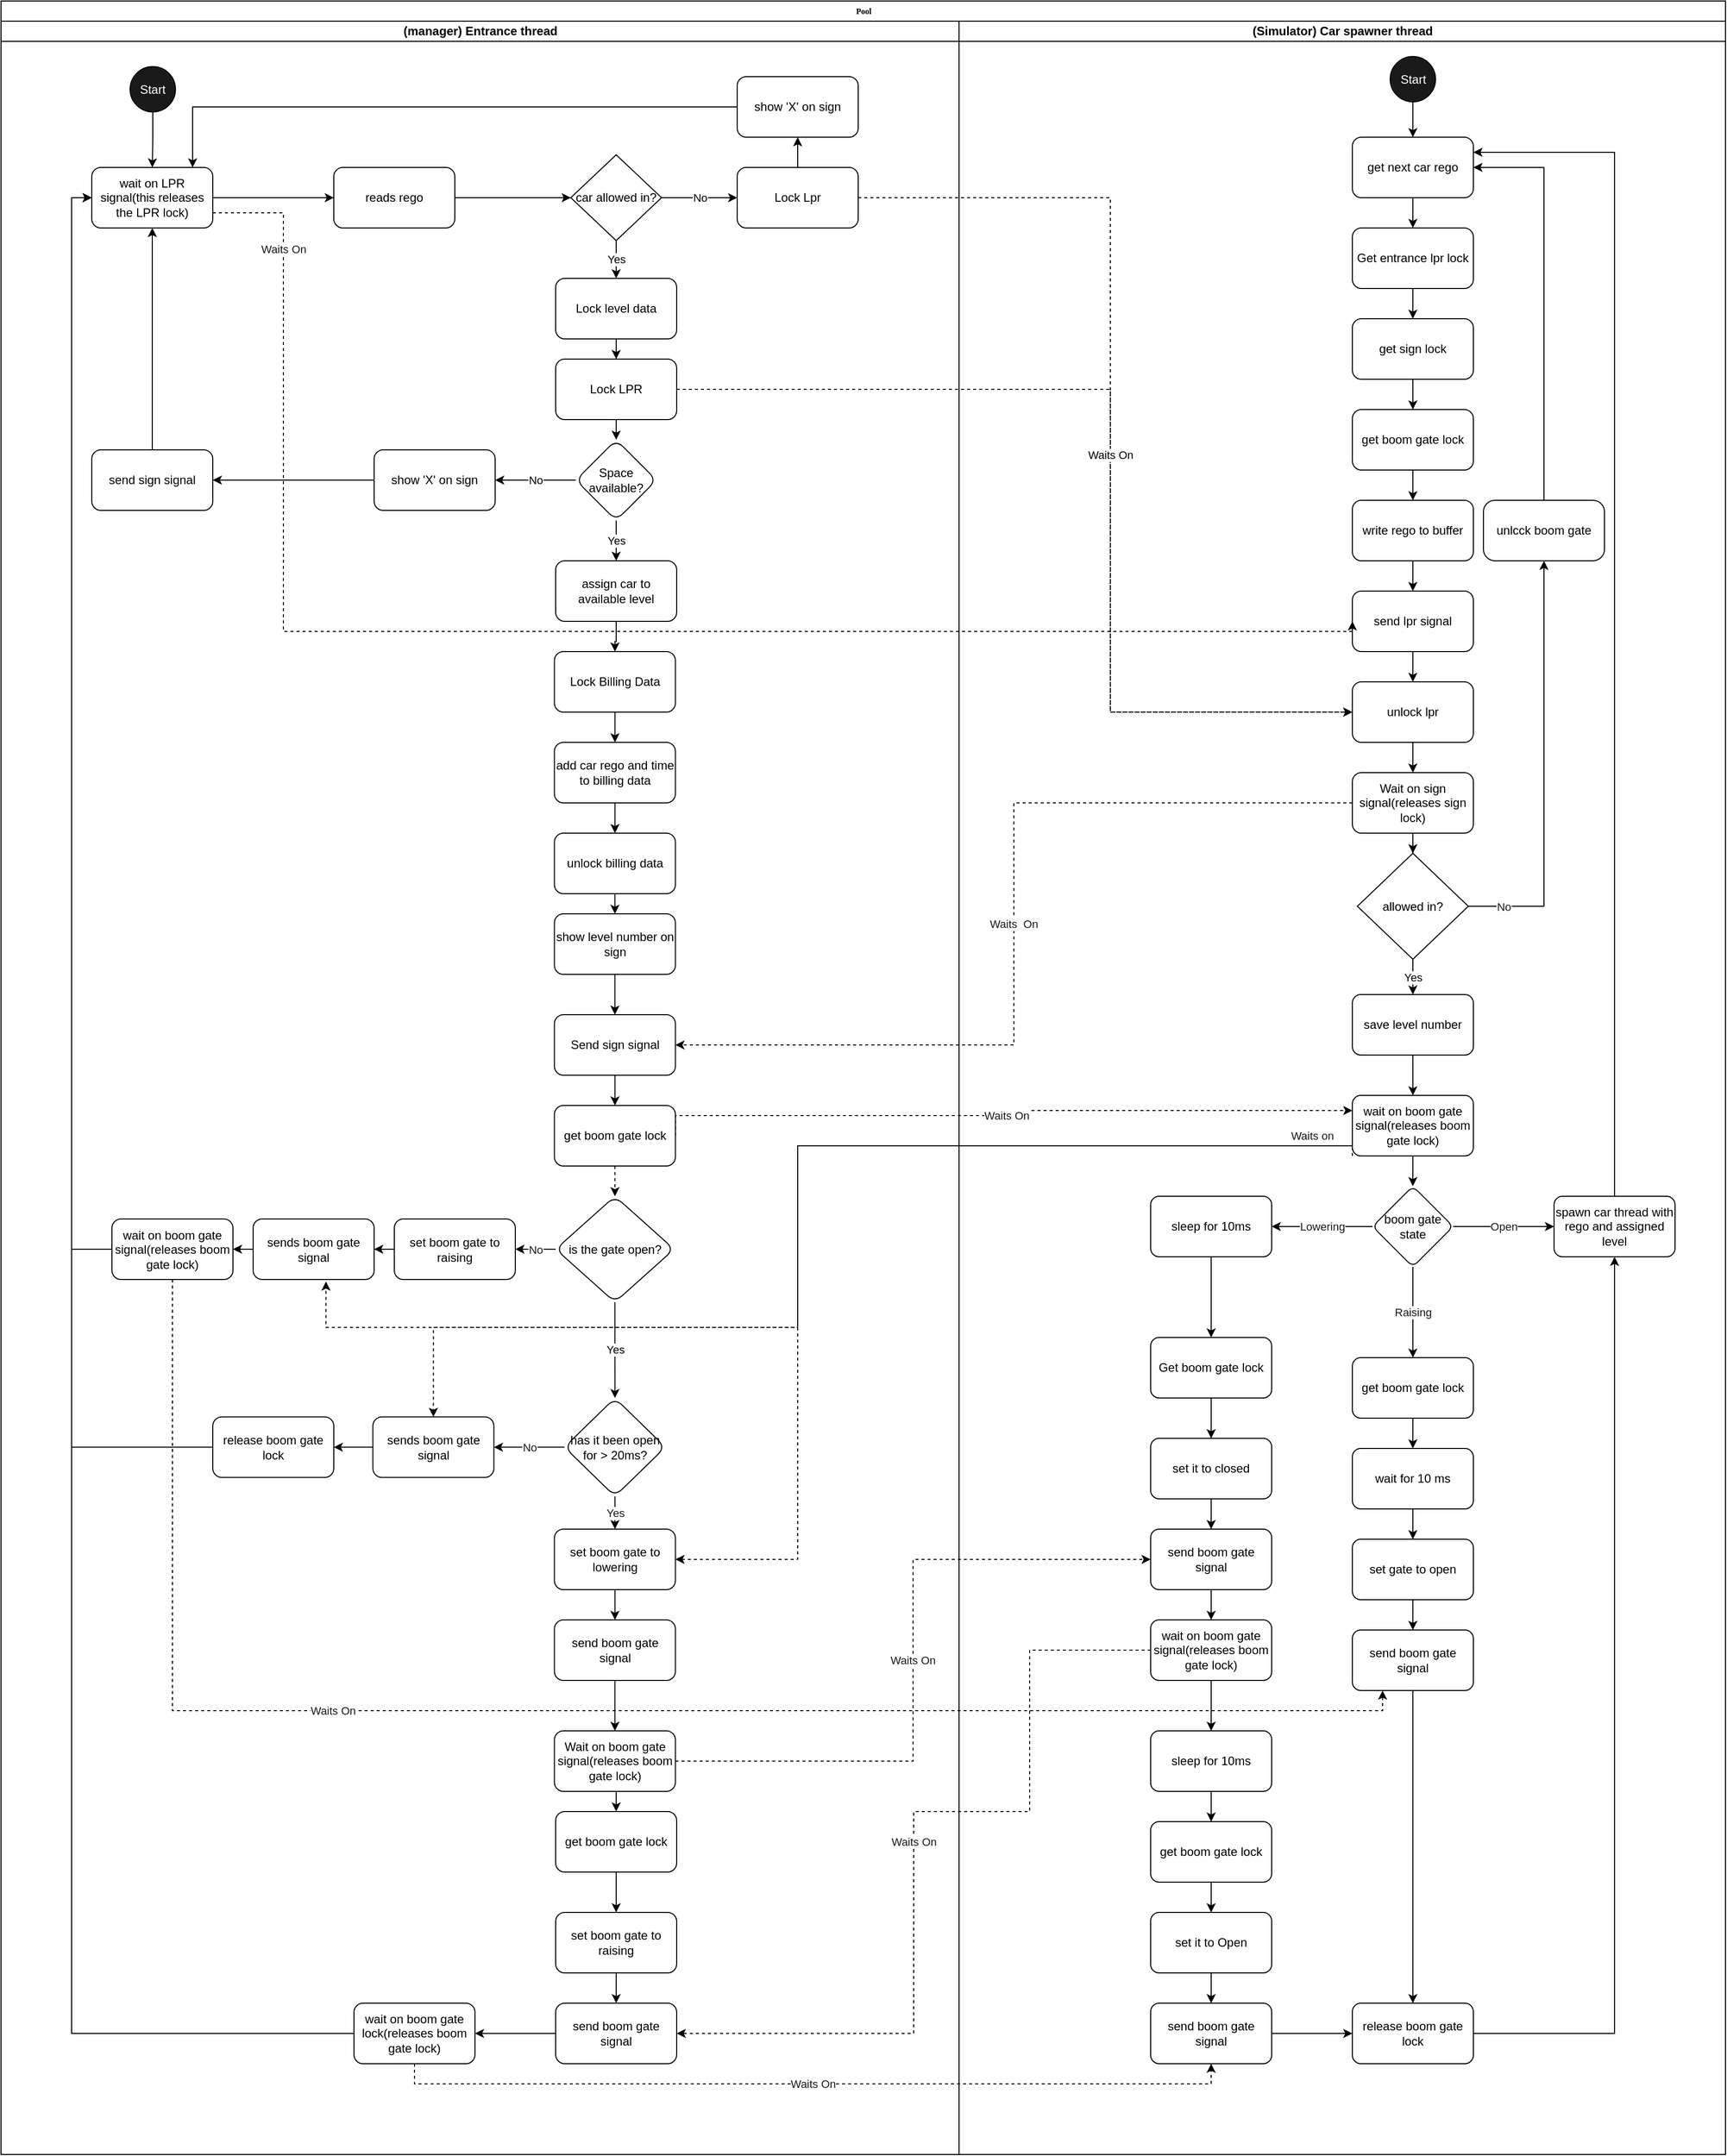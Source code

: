 <mxfile version="15.4.3" type="device"><diagram name="Page-1" id="74e2e168-ea6b-b213-b513-2b3c1d86103e"><mxGraphModel dx="3944" dy="1522" grid="1" gridSize="10" guides="1" tooltips="1" connect="1" arrows="1" fold="1" page="1" pageScale="1" pageWidth="1100" pageHeight="850" background="none" math="0" shadow="0"><root><mxCell id="0"/><mxCell id="1" parent="0"/><mxCell id="77e6c97f196da883-1" value="Pool" style="swimlane;html=1;childLayout=stackLayout;startSize=20;rounded=0;shadow=0;labelBackgroundColor=none;strokeWidth=1;fontFamily=Verdana;fontSize=8;align=center;" parent="1" vertex="1"><mxGeometry x="-700" y="35" width="1710" height="2135" as="geometry"/></mxCell><mxCell id="2NNf6TJnizk5bhCu8Tsq-26" style="edgeStyle=orthogonalEdgeStyle;rounded=0;orthogonalLoop=1;jettySize=auto;html=1;exitX=1;exitY=0.5;exitDx=0;exitDy=0;entryX=0;entryY=0.5;entryDx=0;entryDy=0;dashed=1;" edge="1" parent="77e6c97f196da883-1" source="2NNf6TJnizk5bhCu8Tsq-8" target="2NNf6TJnizk5bhCu8Tsq-17"><mxGeometry relative="1" as="geometry"><Array as="points"><mxPoint x="1100" y="195"/><mxPoint x="1100" y="705"/></Array></mxGeometry></mxCell><mxCell id="2NNf6TJnizk5bhCu8Tsq-56" value="Waits On" style="edgeStyle=orthogonalEdgeStyle;rounded=0;orthogonalLoop=1;jettySize=auto;html=1;exitX=1;exitY=0.5;exitDx=0;exitDy=0;entryX=0;entryY=0.5;entryDx=0;entryDy=0;dashed=1;" edge="1" parent="77e6c97f196da883-1" source="2NNf6TJnizk5bhCu8Tsq-51" target="2NNf6TJnizk5bhCu8Tsq-17"><mxGeometry relative="1" as="geometry"><Array as="points"><mxPoint x="1100" y="385"/><mxPoint x="1100" y="705"/></Array></mxGeometry></mxCell><mxCell id="2NNf6TJnizk5bhCu8Tsq-173" value="&lt;div&gt;Waits&amp;nbsp; On&lt;br&gt;&lt;/div&gt;" style="edgeStyle=orthogonalEdgeStyle;rounded=0;orthogonalLoop=1;jettySize=auto;html=1;exitX=0;exitY=0.5;exitDx=0;exitDy=0;entryX=1;entryY=0.5;entryDx=0;entryDy=0;dashed=1;fontColor=#1A1A1A;startArrow=none;startFill=0;endArrow=classic;endFill=1;" edge="1" parent="77e6c97f196da883-1" source="2NNf6TJnizk5bhCu8Tsq-28" target="2NNf6TJnizk5bhCu8Tsq-169"><mxGeometry relative="1" as="geometry"/></mxCell><mxCell id="2NNf6TJnizk5bhCu8Tsq-178" value="Waits On" style="edgeStyle=orthogonalEdgeStyle;rounded=0;orthogonalLoop=1;jettySize=auto;html=1;exitX=1;exitY=0.5;exitDx=0;exitDy=0;entryX=0;entryY=0.25;entryDx=0;entryDy=0;fontColor=#1A1A1A;startArrow=none;startFill=0;endArrow=classic;endFill=1;dashed=1;" edge="1" parent="77e6c97f196da883-1" source="2NNf6TJnizk5bhCu8Tsq-176" target="2NNf6TJnizk5bhCu8Tsq-156"><mxGeometry relative="1" as="geometry"><Array as="points"><mxPoint x="669" y="1105"/><mxPoint x="1004" y="1105"/><mxPoint x="1004" y="1100"/></Array></mxGeometry></mxCell><mxCell id="2NNf6TJnizk5bhCu8Tsq-182" value="" style="edgeStyle=orthogonalEdgeStyle;rounded=0;orthogonalLoop=1;jettySize=auto;html=1;exitX=0;exitY=0.75;exitDx=0;exitDy=0;entryX=0.602;entryY=1.034;entryDx=0;entryDy=0;fontColor=#1A1A1A;startArrow=none;startFill=0;endArrow=classic;endFill=1;dashed=1;jumpStyle=none;entryPerimeter=0;" edge="1" parent="77e6c97f196da883-1" source="2NNf6TJnizk5bhCu8Tsq-156" target="2NNf6TJnizk5bhCu8Tsq-151"><mxGeometry relative="1" as="geometry"><Array as="points"><mxPoint x="1340" y="1135"/><mxPoint x="790" y="1135"/><mxPoint x="790" y="1315"/><mxPoint x="322" y="1315"/></Array></mxGeometry></mxCell><mxCell id="77e6c97f196da883-2" value="(manager) Entrance thread" style="swimlane;html=1;startSize=20;" parent="77e6c97f196da883-1" vertex="1"><mxGeometry y="20" width="950" height="2115" as="geometry"><mxRectangle y="20" width="30" height="2115" as="alternateBounds"/></mxGeometry></mxCell><mxCell id="2NNf6TJnizk5bhCu8Tsq-262" style="edgeStyle=orthogonalEdgeStyle;rounded=0;jumpStyle=none;orthogonalLoop=1;jettySize=auto;html=1;exitX=1;exitY=0.5;exitDx=0;exitDy=0;entryX=0;entryY=0.5;entryDx=0;entryDy=0;fontColor=#1A1A1A;startArrow=none;startFill=0;endArrow=classic;endFill=1;" edge="1" parent="77e6c97f196da883-2" source="2NNf6TJnizk5bhCu8Tsq-1" target="2NNf6TJnizk5bhCu8Tsq-4"><mxGeometry relative="1" as="geometry"/></mxCell><mxCell id="2NNf6TJnizk5bhCu8Tsq-1" value="wait on LPR signal(this releases the LPR lock)" style="rounded=1;whiteSpace=wrap;html=1;" vertex="1" parent="77e6c97f196da883-2"><mxGeometry x="90" y="145" width="120" height="60" as="geometry"/></mxCell><mxCell id="2NNf6TJnizk5bhCu8Tsq-7" value="" style="edgeStyle=orthogonalEdgeStyle;rounded=0;orthogonalLoop=1;jettySize=auto;html=1;" edge="1" parent="77e6c97f196da883-2" source="2NNf6TJnizk5bhCu8Tsq-4" target="2NNf6TJnizk5bhCu8Tsq-6"><mxGeometry relative="1" as="geometry"/></mxCell><mxCell id="2NNf6TJnizk5bhCu8Tsq-4" value="reads rego" style="whiteSpace=wrap;html=1;rounded=1;" vertex="1" parent="77e6c97f196da883-2"><mxGeometry x="330" y="145" width="120" height="60" as="geometry"/></mxCell><mxCell id="2NNf6TJnizk5bhCu8Tsq-9" value="No" style="edgeStyle=orthogonalEdgeStyle;rounded=0;orthogonalLoop=1;jettySize=auto;html=1;" edge="1" parent="77e6c97f196da883-2" source="2NNf6TJnizk5bhCu8Tsq-6" target="2NNf6TJnizk5bhCu8Tsq-8"><mxGeometry relative="1" as="geometry"/></mxCell><mxCell id="2NNf6TJnizk5bhCu8Tsq-11" value="Yes" style="edgeStyle=orthogonalEdgeStyle;rounded=0;orthogonalLoop=1;jettySize=auto;html=1;" edge="1" parent="77e6c97f196da883-2" source="2NNf6TJnizk5bhCu8Tsq-6" target="2NNf6TJnizk5bhCu8Tsq-10"><mxGeometry relative="1" as="geometry"/></mxCell><mxCell id="2NNf6TJnizk5bhCu8Tsq-6" value="car allowed in?" style="rhombus;whiteSpace=wrap;html=1;rounded=1;arcSize=0;" vertex="1" parent="77e6c97f196da883-2"><mxGeometry x="565" y="132.5" width="90" height="85" as="geometry"/></mxCell><mxCell id="2NNf6TJnizk5bhCu8Tsq-8" value="Lock Lpr" style="whiteSpace=wrap;html=1;rounded=1;" vertex="1" parent="77e6c97f196da883-2"><mxGeometry x="730" y="145" width="120" height="60" as="geometry"/></mxCell><mxCell id="2NNf6TJnizk5bhCu8Tsq-54" style="edgeStyle=orthogonalEdgeStyle;rounded=0;orthogonalLoop=1;jettySize=auto;html=1;exitX=0.5;exitY=1;exitDx=0;exitDy=0;entryX=0.5;entryY=0;entryDx=0;entryDy=0;" edge="1" parent="77e6c97f196da883-2" source="2NNf6TJnizk5bhCu8Tsq-10" target="2NNf6TJnizk5bhCu8Tsq-51"><mxGeometry relative="1" as="geometry"/></mxCell><mxCell id="2NNf6TJnizk5bhCu8Tsq-10" value="Lock level data" style="whiteSpace=wrap;html=1;rounded=1;" vertex="1" parent="77e6c97f196da883-2"><mxGeometry x="550" y="255" width="120" height="60" as="geometry"/></mxCell><mxCell id="2NNf6TJnizk5bhCu8Tsq-34" style="edgeStyle=orthogonalEdgeStyle;rounded=0;orthogonalLoop=1;jettySize=auto;html=1;exitX=0;exitY=0.5;exitDx=0;exitDy=0;" edge="1" parent="77e6c97f196da883-2" source="2NNf6TJnizk5bhCu8Tsq-32"><mxGeometry relative="1" as="geometry"><mxPoint x="190" y="145" as="targetPoint"/><Array as="points"><mxPoint x="190" y="85"/><mxPoint x="190" y="145"/></Array></mxGeometry></mxCell><mxCell id="2NNf6TJnizk5bhCu8Tsq-32" value="show 'X' on sign" style="whiteSpace=wrap;html=1;rounded=1;" vertex="1" parent="77e6c97f196da883-2"><mxGeometry x="730" y="55" width="120" height="60" as="geometry"/></mxCell><mxCell id="2NNf6TJnizk5bhCu8Tsq-33" value="" style="edgeStyle=orthogonalEdgeStyle;rounded=0;orthogonalLoop=1;jettySize=auto;html=1;" edge="1" parent="77e6c97f196da883-2" source="2NNf6TJnizk5bhCu8Tsq-8" target="2NNf6TJnizk5bhCu8Tsq-32"><mxGeometry relative="1" as="geometry"/></mxCell><mxCell id="2NNf6TJnizk5bhCu8Tsq-46" value="Yes" style="edgeStyle=orthogonalEdgeStyle;rounded=0;orthogonalLoop=1;jettySize=auto;html=1;" edge="1" parent="77e6c97f196da883-2" source="2NNf6TJnizk5bhCu8Tsq-36" target="2NNf6TJnizk5bhCu8Tsq-45"><mxGeometry relative="1" as="geometry"/></mxCell><mxCell id="2NNf6TJnizk5bhCu8Tsq-36" value="Space available?" style="rhombus;whiteSpace=wrap;html=1;rounded=1;" vertex="1" parent="77e6c97f196da883-2"><mxGeometry x="570" y="415" width="80" height="80" as="geometry"/></mxCell><mxCell id="2NNf6TJnizk5bhCu8Tsq-43" value="" style="edgeStyle=orthogonalEdgeStyle;rounded=0;orthogonalLoop=1;jettySize=auto;html=1;" edge="1" parent="77e6c97f196da883-2" source="2NNf6TJnizk5bhCu8Tsq-40" target="2NNf6TJnizk5bhCu8Tsq-42"><mxGeometry relative="1" as="geometry"/></mxCell><mxCell id="2NNf6TJnizk5bhCu8Tsq-40" value="show 'X' on sign" style="whiteSpace=wrap;html=1;rounded=1;" vertex="1" parent="77e6c97f196da883-2"><mxGeometry x="370" y="425" width="120" height="60" as="geometry"/></mxCell><mxCell id="2NNf6TJnizk5bhCu8Tsq-44" style="edgeStyle=orthogonalEdgeStyle;rounded=0;orthogonalLoop=1;jettySize=auto;html=1;exitX=0.5;exitY=0;exitDx=0;exitDy=0;entryX=0.5;entryY=1;entryDx=0;entryDy=0;" edge="1" parent="77e6c97f196da883-2" source="2NNf6TJnizk5bhCu8Tsq-42" target="2NNf6TJnizk5bhCu8Tsq-1"><mxGeometry relative="1" as="geometry"/></mxCell><mxCell id="2NNf6TJnizk5bhCu8Tsq-42" value="send sign signal" style="whiteSpace=wrap;html=1;rounded=1;" vertex="1" parent="77e6c97f196da883-2"><mxGeometry x="90" y="425" width="120" height="60" as="geometry"/></mxCell><mxCell id="2NNf6TJnizk5bhCu8Tsq-71" value="" style="edgeStyle=orthogonalEdgeStyle;rounded=0;orthogonalLoop=1;jettySize=auto;html=1;" edge="1" parent="77e6c97f196da883-2" source="2NNf6TJnizk5bhCu8Tsq-45" target="2NNf6TJnizk5bhCu8Tsq-70"><mxGeometry relative="1" as="geometry"/></mxCell><mxCell id="2NNf6TJnizk5bhCu8Tsq-45" value="assign car to available level" style="whiteSpace=wrap;html=1;rounded=1;" vertex="1" parent="77e6c97f196da883-2"><mxGeometry x="550" y="535" width="120" height="60" as="geometry"/></mxCell><mxCell id="2NNf6TJnizk5bhCu8Tsq-53" style="edgeStyle=orthogonalEdgeStyle;rounded=0;orthogonalLoop=1;jettySize=auto;html=1;exitX=0.5;exitY=1;exitDx=0;exitDy=0;entryX=0.5;entryY=0;entryDx=0;entryDy=0;" edge="1" parent="77e6c97f196da883-2" source="2NNf6TJnizk5bhCu8Tsq-51" target="2NNf6TJnizk5bhCu8Tsq-36"><mxGeometry relative="1" as="geometry"/></mxCell><mxCell id="2NNf6TJnizk5bhCu8Tsq-51" value="Lock LPR" style="whiteSpace=wrap;html=1;rounded=1;" vertex="1" parent="77e6c97f196da883-2"><mxGeometry x="550" y="335" width="120" height="60" as="geometry"/></mxCell><mxCell id="2NNf6TJnizk5bhCu8Tsq-39" value="No" style="edgeStyle=orthogonalEdgeStyle;rounded=0;orthogonalLoop=1;jettySize=auto;html=1;entryX=1;entryY=0.5;entryDx=0;entryDy=0;" edge="1" parent="77e6c97f196da883-2" source="2NNf6TJnizk5bhCu8Tsq-36" target="2NNf6TJnizk5bhCu8Tsq-40"><mxGeometry relative="1" as="geometry"><mxPoint x="510.0" y="455.0" as="targetPoint"/></mxGeometry></mxCell><mxCell id="2NNf6TJnizk5bhCu8Tsq-73" value="" style="edgeStyle=orthogonalEdgeStyle;rounded=0;orthogonalLoop=1;jettySize=auto;html=1;" edge="1" parent="77e6c97f196da883-2" source="2NNf6TJnizk5bhCu8Tsq-70" target="2NNf6TJnizk5bhCu8Tsq-72"><mxGeometry relative="1" as="geometry"/></mxCell><mxCell id="2NNf6TJnizk5bhCu8Tsq-70" value="Lock Billing Data" style="whiteSpace=wrap;html=1;rounded=1;" vertex="1" parent="77e6c97f196da883-2"><mxGeometry x="548.75" y="625" width="120" height="60" as="geometry"/></mxCell><mxCell id="2NNf6TJnizk5bhCu8Tsq-75" value="" style="edgeStyle=orthogonalEdgeStyle;rounded=0;orthogonalLoop=1;jettySize=auto;html=1;" edge="1" parent="77e6c97f196da883-2" source="2NNf6TJnizk5bhCu8Tsq-72" target="2NNf6TJnizk5bhCu8Tsq-74"><mxGeometry relative="1" as="geometry"/></mxCell><mxCell id="2NNf6TJnizk5bhCu8Tsq-72" value="add car rego and time to billing data" style="whiteSpace=wrap;html=1;rounded=1;" vertex="1" parent="77e6c97f196da883-2"><mxGeometry x="548.75" y="715" width="120" height="60" as="geometry"/></mxCell><mxCell id="2NNf6TJnizk5bhCu8Tsq-94" style="edgeStyle=orthogonalEdgeStyle;rounded=0;orthogonalLoop=1;jettySize=auto;html=1;exitX=0.5;exitY=1;exitDx=0;exitDy=0;entryX=0.5;entryY=0;entryDx=0;entryDy=0;" edge="1" parent="77e6c97f196da883-2" source="2NNf6TJnizk5bhCu8Tsq-74" target="2NNf6TJnizk5bhCu8Tsq-76"><mxGeometry relative="1" as="geometry"/></mxCell><mxCell id="2NNf6TJnizk5bhCu8Tsq-74" value="unlock billing data" style="whiteSpace=wrap;html=1;rounded=1;" vertex="1" parent="77e6c97f196da883-2"><mxGeometry x="548.75" y="805" width="120" height="60" as="geometry"/></mxCell><mxCell id="2NNf6TJnizk5bhCu8Tsq-170" value="" style="edgeStyle=orthogonalEdgeStyle;rounded=0;orthogonalLoop=1;jettySize=auto;html=1;fontColor=#1A1A1A;startArrow=none;startFill=0;endArrow=classic;endFill=1;" edge="1" parent="77e6c97f196da883-2" source="2NNf6TJnizk5bhCu8Tsq-76" target="2NNf6TJnizk5bhCu8Tsq-169"><mxGeometry relative="1" as="geometry"/></mxCell><mxCell id="2NNf6TJnizk5bhCu8Tsq-76" value="show level number on sign" style="whiteSpace=wrap;html=1;rounded=1;" vertex="1" parent="77e6c97f196da883-2"><mxGeometry x="548.75" y="885" width="120" height="60" as="geometry"/></mxCell><mxCell id="2NNf6TJnizk5bhCu8Tsq-87" value="Yes" style="edgeStyle=orthogonalEdgeStyle;rounded=0;orthogonalLoop=1;jettySize=auto;html=1;" edge="1" parent="77e6c97f196da883-2" source="2NNf6TJnizk5bhCu8Tsq-78" target="2NNf6TJnizk5bhCu8Tsq-86"><mxGeometry relative="1" as="geometry"/></mxCell><mxCell id="2NNf6TJnizk5bhCu8Tsq-150" value="No" style="edgeStyle=orthogonalEdgeStyle;rounded=0;orthogonalLoop=1;jettySize=auto;html=1;fontColor=#1A1A1A;" edge="1" parent="77e6c97f196da883-2" source="2NNf6TJnizk5bhCu8Tsq-78" target="2NNf6TJnizk5bhCu8Tsq-149"><mxGeometry relative="1" as="geometry"/></mxCell><mxCell id="2NNf6TJnizk5bhCu8Tsq-78" value="is the gate open?" style="rhombus;whiteSpace=wrap;html=1;rounded=1;" vertex="1" parent="77e6c97f196da883-2"><mxGeometry x="550" y="1165" width="117.5" height="105" as="geometry"/></mxCell><mxCell id="2NNf6TJnizk5bhCu8Tsq-189" value="Yes" style="edgeStyle=orthogonalEdgeStyle;rounded=0;jumpStyle=none;orthogonalLoop=1;jettySize=auto;html=1;fontColor=#1A1A1A;startArrow=none;startFill=0;endArrow=classic;endFill=1;" edge="1" parent="77e6c97f196da883-2" source="2NNf6TJnizk5bhCu8Tsq-86" target="2NNf6TJnizk5bhCu8Tsq-188"><mxGeometry relative="1" as="geometry"/></mxCell><mxCell id="2NNf6TJnizk5bhCu8Tsq-86" value="has it been open for &amp;gt; 20ms?" style="rhombus;whiteSpace=wrap;html=1;rounded=1;" vertex="1" parent="77e6c97f196da883-2"><mxGeometry x="558.75" y="1365" width="100" height="97.5" as="geometry"/></mxCell><mxCell id="2NNf6TJnizk5bhCu8Tsq-122" value="" style="edgeStyle=orthogonalEdgeStyle;rounded=0;orthogonalLoop=1;jettySize=auto;html=1;" edge="1" parent="77e6c97f196da883-2" source="2NNf6TJnizk5bhCu8Tsq-119" target="2NNf6TJnizk5bhCu8Tsq-121"><mxGeometry relative="1" as="geometry"/></mxCell><mxCell id="2NNf6TJnizk5bhCu8Tsq-119" value="get boom gate lock" style="whiteSpace=wrap;html=1;rounded=1;" vertex="1" parent="77e6c97f196da883-2"><mxGeometry x="550" y="1775" width="120" height="60" as="geometry"/></mxCell><mxCell id="2NNf6TJnizk5bhCu8Tsq-124" value="" style="edgeStyle=orthogonalEdgeStyle;rounded=0;orthogonalLoop=1;jettySize=auto;html=1;" edge="1" parent="77e6c97f196da883-2" source="2NNf6TJnizk5bhCu8Tsq-121" target="2NNf6TJnizk5bhCu8Tsq-123"><mxGeometry relative="1" as="geometry"/></mxCell><mxCell id="2NNf6TJnizk5bhCu8Tsq-121" value="set boom gate to raising" style="whiteSpace=wrap;html=1;rounded=1;" vertex="1" parent="77e6c97f196da883-2"><mxGeometry x="550" y="1875" width="120" height="60" as="geometry"/></mxCell><mxCell id="2NNf6TJnizk5bhCu8Tsq-227" value="" style="edgeStyle=orthogonalEdgeStyle;rounded=0;jumpStyle=none;orthogonalLoop=1;jettySize=auto;html=1;fontColor=#1A1A1A;startArrow=none;startFill=0;endArrow=classic;endFill=1;" edge="1" parent="77e6c97f196da883-2" source="2NNf6TJnizk5bhCu8Tsq-123" target="2NNf6TJnizk5bhCu8Tsq-226"><mxGeometry relative="1" as="geometry"/></mxCell><mxCell id="2NNf6TJnizk5bhCu8Tsq-123" value="send boom gate signal" style="whiteSpace=wrap;html=1;rounded=1;" vertex="1" parent="77e6c97f196da883-2"><mxGeometry x="550" y="1965" width="120" height="60" as="geometry"/></mxCell><mxCell id="2NNf6TJnizk5bhCu8Tsq-152" value="" style="edgeStyle=orthogonalEdgeStyle;rounded=0;orthogonalLoop=1;jettySize=auto;html=1;fontColor=#1A1A1A;" edge="1" parent="77e6c97f196da883-2" source="2NNf6TJnizk5bhCu8Tsq-149" target="2NNf6TJnizk5bhCu8Tsq-151"><mxGeometry relative="1" as="geometry"/></mxCell><mxCell id="2NNf6TJnizk5bhCu8Tsq-149" value="set boom gate to raising" style="whiteSpace=wrap;html=1;rounded=1;" vertex="1" parent="77e6c97f196da883-2"><mxGeometry x="390" y="1187.5" width="120" height="60" as="geometry"/></mxCell><mxCell id="2NNf6TJnizk5bhCu8Tsq-181" value="" style="edgeStyle=orthogonalEdgeStyle;rounded=0;orthogonalLoop=1;jettySize=auto;html=1;fontColor=#1A1A1A;startArrow=none;startFill=0;endArrow=classic;endFill=1;" edge="1" parent="77e6c97f196da883-2" source="2NNf6TJnizk5bhCu8Tsq-151" target="2NNf6TJnizk5bhCu8Tsq-180"><mxGeometry relative="1" as="geometry"/></mxCell><mxCell id="2NNf6TJnizk5bhCu8Tsq-151" value="sends boom gate signal" style="whiteSpace=wrap;html=1;rounded=1;" vertex="1" parent="77e6c97f196da883-2"><mxGeometry x="250" y="1187.5" width="120" height="60" as="geometry"/></mxCell><mxCell id="2NNf6TJnizk5bhCu8Tsq-177" value="" style="edgeStyle=orthogonalEdgeStyle;rounded=0;orthogonalLoop=1;jettySize=auto;html=1;fontColor=#1A1A1A;startArrow=none;startFill=0;endArrow=classic;endFill=1;" edge="1" parent="77e6c97f196da883-2" source="2NNf6TJnizk5bhCu8Tsq-169" target="2NNf6TJnizk5bhCu8Tsq-176"><mxGeometry relative="1" as="geometry"/></mxCell><mxCell id="2NNf6TJnizk5bhCu8Tsq-169" value="Send sign signal" style="whiteSpace=wrap;html=1;rounded=1;" vertex="1" parent="77e6c97f196da883-2"><mxGeometry x="548.75" y="985" width="120" height="60" as="geometry"/></mxCell><mxCell id="2NNf6TJnizk5bhCu8Tsq-179" style="edgeStyle=orthogonalEdgeStyle;rounded=0;orthogonalLoop=1;jettySize=auto;html=1;exitX=0.5;exitY=1;exitDx=0;exitDy=0;entryX=0.5;entryY=0;entryDx=0;entryDy=0;dashed=1;fontColor=#1A1A1A;startArrow=none;startFill=0;endArrow=classic;endFill=1;" edge="1" parent="77e6c97f196da883-2" source="2NNf6TJnizk5bhCu8Tsq-176" target="2NNf6TJnizk5bhCu8Tsq-78"><mxGeometry relative="1" as="geometry"/></mxCell><mxCell id="2NNf6TJnizk5bhCu8Tsq-176" value="get boom gate lock" style="whiteSpace=wrap;html=1;rounded=1;" vertex="1" parent="77e6c97f196da883-2"><mxGeometry x="548.75" y="1075" width="120" height="60" as="geometry"/></mxCell><mxCell id="2NNf6TJnizk5bhCu8Tsq-197" style="edgeStyle=orthogonalEdgeStyle;rounded=0;jumpStyle=none;orthogonalLoop=1;jettySize=auto;html=1;exitX=0;exitY=0.5;exitDx=0;exitDy=0;entryX=0;entryY=0.5;entryDx=0;entryDy=0;fontColor=#1A1A1A;startArrow=none;startFill=0;endArrow=classic;endFill=1;" edge="1" parent="77e6c97f196da883-2" source="2NNf6TJnizk5bhCu8Tsq-180" target="2NNf6TJnizk5bhCu8Tsq-1"><mxGeometry relative="1" as="geometry"/></mxCell><mxCell id="2NNf6TJnizk5bhCu8Tsq-180" value="wait on boom gate signal(releases boom gate lock)" style="whiteSpace=wrap;html=1;rounded=1;" vertex="1" parent="77e6c97f196da883-2"><mxGeometry x="110" y="1187.5" width="120" height="60" as="geometry"/></mxCell><mxCell id="2NNf6TJnizk5bhCu8Tsq-188" value="set boom gate to lowering" style="whiteSpace=wrap;html=1;rounded=1;" vertex="1" parent="77e6c97f196da883-2"><mxGeometry x="548.75" y="1495" width="120" height="60" as="geometry"/></mxCell><mxCell id="2NNf6TJnizk5bhCu8Tsq-195" value="" style="edgeStyle=orthogonalEdgeStyle;rounded=0;jumpStyle=none;orthogonalLoop=1;jettySize=auto;html=1;fontColor=#1A1A1A;startArrow=none;startFill=0;endArrow=classic;endFill=1;" edge="1" parent="77e6c97f196da883-2" source="2NNf6TJnizk5bhCu8Tsq-191" target="2NNf6TJnizk5bhCu8Tsq-194"><mxGeometry relative="1" as="geometry"/></mxCell><mxCell id="2NNf6TJnizk5bhCu8Tsq-191" value="send boom gate signal" style="whiteSpace=wrap;html=1;rounded=1;" vertex="1" parent="77e6c97f196da883-2"><mxGeometry x="548.75" y="1585" width="120" height="60" as="geometry"/></mxCell><mxCell id="2NNf6TJnizk5bhCu8Tsq-192" value="" style="edgeStyle=orthogonalEdgeStyle;rounded=0;jumpStyle=none;orthogonalLoop=1;jettySize=auto;html=1;fontColor=#1A1A1A;startArrow=none;startFill=0;endArrow=classic;endFill=1;" edge="1" parent="77e6c97f196da883-2" source="2NNf6TJnizk5bhCu8Tsq-188" target="2NNf6TJnizk5bhCu8Tsq-191"><mxGeometry relative="1" as="geometry"/></mxCell><mxCell id="2NNf6TJnizk5bhCu8Tsq-196" style="edgeStyle=orthogonalEdgeStyle;rounded=0;jumpStyle=none;orthogonalLoop=1;jettySize=auto;html=1;exitX=0.5;exitY=1;exitDx=0;exitDy=0;entryX=0.5;entryY=0;entryDx=0;entryDy=0;fontColor=#1A1A1A;startArrow=none;startFill=0;endArrow=classic;endFill=1;" edge="1" parent="77e6c97f196da883-2" source="2NNf6TJnizk5bhCu8Tsq-194" target="2NNf6TJnizk5bhCu8Tsq-119"><mxGeometry relative="1" as="geometry"/></mxCell><mxCell id="2NNf6TJnizk5bhCu8Tsq-194" value="Wait on boom gate signal(releases boom gate lock)" style="whiteSpace=wrap;html=1;rounded=1;" vertex="1" parent="77e6c97f196da883-2"><mxGeometry x="548.75" y="1695" width="120" height="60" as="geometry"/></mxCell><mxCell id="2NNf6TJnizk5bhCu8Tsq-250" style="edgeStyle=orthogonalEdgeStyle;rounded=0;jumpStyle=none;orthogonalLoop=1;jettySize=auto;html=1;exitX=0;exitY=0.5;exitDx=0;exitDy=0;entryX=0;entryY=0.5;entryDx=0;entryDy=0;fontColor=#1A1A1A;startArrow=none;startFill=0;endArrow=classic;endFill=1;" edge="1" parent="77e6c97f196da883-2" source="2NNf6TJnizk5bhCu8Tsq-226" target="2NNf6TJnizk5bhCu8Tsq-1"><mxGeometry relative="1" as="geometry"/></mxCell><mxCell id="2NNf6TJnizk5bhCu8Tsq-226" value="wait on boom gate lock(releases boom gate lock)" style="whiteSpace=wrap;html=1;rounded=1;" vertex="1" parent="77e6c97f196da883-2"><mxGeometry x="350" y="1965" width="120" height="60" as="geometry"/></mxCell><mxCell id="2NNf6TJnizk5bhCu8Tsq-247" style="edgeStyle=orthogonalEdgeStyle;rounded=0;jumpStyle=none;orthogonalLoop=1;jettySize=auto;html=1;exitX=0.5;exitY=1;exitDx=0;exitDy=0;entryX=0.5;entryY=0;entryDx=0;entryDy=0;fontColor=#1A1A1A;startArrow=none;startFill=0;endArrow=classic;endFill=1;" edge="1" parent="77e6c97f196da883-2" source="2NNf6TJnizk5bhCu8Tsq-246" target="2NNf6TJnizk5bhCu8Tsq-1"><mxGeometry relative="1" as="geometry"/></mxCell><mxCell id="2NNf6TJnizk5bhCu8Tsq-246" value="&lt;font color=&quot;#FFFFFF&quot;&gt;Start&lt;/font&gt;" style="ellipse;whiteSpace=wrap;html=1;aspect=fixed;fillColor=#1A1A1A;" vertex="1" parent="77e6c97f196da883-2"><mxGeometry x="128" y="45" width="45" height="45" as="geometry"/></mxCell><mxCell id="2NNf6TJnizk5bhCu8Tsq-260" style="edgeStyle=orthogonalEdgeStyle;rounded=0;jumpStyle=none;orthogonalLoop=1;jettySize=auto;html=1;exitX=0;exitY=0.5;exitDx=0;exitDy=0;entryX=0;entryY=0.5;entryDx=0;entryDy=0;fontColor=#1A1A1A;startArrow=none;startFill=0;endArrow=classic;endFill=1;" edge="1" parent="77e6c97f196da883-2" source="2NNf6TJnizk5bhCu8Tsq-258" target="2NNf6TJnizk5bhCu8Tsq-1"><mxGeometry relative="1" as="geometry"/></mxCell><mxCell id="2NNf6TJnizk5bhCu8Tsq-258" value="release boom gate lock" style="whiteSpace=wrap;html=1;rounded=1;" vertex="1" parent="77e6c97f196da883-2"><mxGeometry x="210" y="1383.75" width="120" height="60" as="geometry"/></mxCell><mxCell id="2NNf6TJnizk5bhCu8Tsq-222" value="Waits On" style="edgeStyle=orthogonalEdgeStyle;rounded=0;jumpStyle=none;orthogonalLoop=1;jettySize=auto;html=1;exitX=1;exitY=0.5;exitDx=0;exitDy=0;entryX=0;entryY=0.5;entryDx=0;entryDy=0;fontColor=#1A1A1A;startArrow=none;startFill=0;endArrow=classic;endFill=1;dashed=1;" edge="1" parent="77e6c97f196da883-1" source="2NNf6TJnizk5bhCu8Tsq-194" target="2NNf6TJnizk5bhCu8Tsq-220"><mxGeometry relative="1" as="geometry"/></mxCell><mxCell id="2NNf6TJnizk5bhCu8Tsq-224" value="Waits On" style="edgeStyle=orthogonalEdgeStyle;rounded=0;jumpStyle=none;orthogonalLoop=1;jettySize=auto;html=1;exitX=0;exitY=0.5;exitDx=0;exitDy=0;entryX=1;entryY=0.5;entryDx=0;entryDy=0;fontColor=#1A1A1A;startArrow=none;startFill=0;endArrow=classic;endFill=1;dashed=1;" edge="1" parent="77e6c97f196da883-1" source="2NNf6TJnizk5bhCu8Tsq-211" target="2NNf6TJnizk5bhCu8Tsq-123"><mxGeometry relative="1" as="geometry"><Array as="points"><mxPoint x="1020" y="1635"/><mxPoint x="1020" y="1795"/><mxPoint x="905" y="1795"/><mxPoint x="905" y="2015"/></Array></mxGeometry></mxCell><mxCell id="2NNf6TJnizk5bhCu8Tsq-229" value="Waits On" style="edgeStyle=orthogonalEdgeStyle;rounded=0;jumpStyle=none;orthogonalLoop=1;jettySize=auto;html=1;exitX=0.5;exitY=1;exitDx=0;exitDy=0;entryX=0.5;entryY=1;entryDx=0;entryDy=0;fontColor=#1A1A1A;startArrow=none;startFill=0;endArrow=classic;endFill=1;dashed=1;" edge="1" parent="77e6c97f196da883-1" source="2NNf6TJnizk5bhCu8Tsq-226" target="2NNf6TJnizk5bhCu8Tsq-217"><mxGeometry relative="1" as="geometry"/></mxCell><mxCell id="77e6c97f196da883-3" value="(Simulator) Car spawner thread" style="swimlane;html=1;startSize=20;" parent="77e6c97f196da883-1" vertex="1"><mxGeometry x="950" y="20" width="760" height="2115" as="geometry"/></mxCell><mxCell id="2NNf6TJnizk5bhCu8Tsq-20" value="" style="edgeStyle=orthogonalEdgeStyle;rounded=0;orthogonalLoop=1;jettySize=auto;html=1;" edge="1" parent="77e6c97f196da883-3" source="2NNf6TJnizk5bhCu8Tsq-12" target="2NNf6TJnizk5bhCu8Tsq-19"><mxGeometry relative="1" as="geometry"/></mxCell><mxCell id="2NNf6TJnizk5bhCu8Tsq-12" value="Get entrance lpr lock" style="rounded=1;whiteSpace=wrap;html=1;" vertex="1" parent="77e6c97f196da883-3"><mxGeometry x="390" y="205" width="120" height="60" as="geometry"/></mxCell><mxCell id="2NNf6TJnizk5bhCu8Tsq-16" value="" style="edgeStyle=orthogonalEdgeStyle;rounded=0;orthogonalLoop=1;jettySize=auto;html=1;" edge="1" parent="77e6c97f196da883-3" source="2NNf6TJnizk5bhCu8Tsq-13" target="2NNf6TJnizk5bhCu8Tsq-15"><mxGeometry relative="1" as="geometry"/></mxCell><mxCell id="2NNf6TJnizk5bhCu8Tsq-13" value="write rego to buffer" style="whiteSpace=wrap;html=1;rounded=1;" vertex="1" parent="77e6c97f196da883-3"><mxGeometry x="390" y="475" width="120" height="60" as="geometry"/></mxCell><mxCell id="2NNf6TJnizk5bhCu8Tsq-18" value="" style="edgeStyle=orthogonalEdgeStyle;rounded=0;orthogonalLoop=1;jettySize=auto;html=1;" edge="1" parent="77e6c97f196da883-3" source="2NNf6TJnizk5bhCu8Tsq-15" target="2NNf6TJnizk5bhCu8Tsq-17"><mxGeometry relative="1" as="geometry"/></mxCell><mxCell id="2NNf6TJnizk5bhCu8Tsq-15" value="send lpr signal" style="whiteSpace=wrap;html=1;rounded=1;" vertex="1" parent="77e6c97f196da883-3"><mxGeometry x="390" y="565" width="120" height="60" as="geometry"/></mxCell><mxCell id="2NNf6TJnizk5bhCu8Tsq-29" value="" style="edgeStyle=orthogonalEdgeStyle;rounded=0;orthogonalLoop=1;jettySize=auto;html=1;" edge="1" parent="77e6c97f196da883-3" source="2NNf6TJnizk5bhCu8Tsq-17" target="2NNf6TJnizk5bhCu8Tsq-28"><mxGeometry relative="1" as="geometry"/></mxCell><mxCell id="2NNf6TJnizk5bhCu8Tsq-17" value="unlock lpr" style="whiteSpace=wrap;html=1;rounded=1;" vertex="1" parent="77e6c97f196da883-3"><mxGeometry x="390" y="655" width="120" height="60" as="geometry"/></mxCell><mxCell id="2NNf6TJnizk5bhCu8Tsq-154" value="" style="edgeStyle=orthogonalEdgeStyle;rounded=0;orthogonalLoop=1;jettySize=auto;html=1;fontColor=#1A1A1A;" edge="1" parent="77e6c97f196da883-3" source="2NNf6TJnizk5bhCu8Tsq-19" target="2NNf6TJnizk5bhCu8Tsq-153"><mxGeometry relative="1" as="geometry"/></mxCell><mxCell id="2NNf6TJnizk5bhCu8Tsq-19" value="get sign lock" style="whiteSpace=wrap;html=1;rounded=1;" vertex="1" parent="77e6c97f196da883-3"><mxGeometry x="390" y="295" width="120" height="60" as="geometry"/></mxCell><mxCell id="2NNf6TJnizk5bhCu8Tsq-61" value="" style="edgeStyle=orthogonalEdgeStyle;rounded=0;orthogonalLoop=1;jettySize=auto;html=1;" edge="1" parent="77e6c97f196da883-3" source="2NNf6TJnizk5bhCu8Tsq-28" target="2NNf6TJnizk5bhCu8Tsq-60"><mxGeometry relative="1" as="geometry"/></mxCell><mxCell id="2NNf6TJnizk5bhCu8Tsq-28" value="Wait on sign signal(releases sign lock)" style="whiteSpace=wrap;html=1;rounded=1;" vertex="1" parent="77e6c97f196da883-3"><mxGeometry x="390" y="745" width="120" height="60" as="geometry"/></mxCell><mxCell id="2NNf6TJnizk5bhCu8Tsq-31" style="edgeStyle=orthogonalEdgeStyle;rounded=0;orthogonalLoop=1;jettySize=auto;html=1;exitX=0.5;exitY=1;exitDx=0;exitDy=0;entryX=0.5;entryY=0;entryDx=0;entryDy=0;" edge="1" parent="77e6c97f196da883-3" source="2NNf6TJnizk5bhCu8Tsq-30" target="2NNf6TJnizk5bhCu8Tsq-12"><mxGeometry relative="1" as="geometry"/></mxCell><mxCell id="2NNf6TJnizk5bhCu8Tsq-30" value="get next car rego" style="rounded=1;whiteSpace=wrap;html=1;" vertex="1" parent="77e6c97f196da883-3"><mxGeometry x="390" y="115" width="120" height="60" as="geometry"/></mxCell><mxCell id="2NNf6TJnizk5bhCu8Tsq-67" value="Yes" style="edgeStyle=orthogonalEdgeStyle;rounded=0;orthogonalLoop=1;jettySize=auto;html=1;" edge="1" parent="77e6c97f196da883-3" source="2NNf6TJnizk5bhCu8Tsq-60" target="2NNf6TJnizk5bhCu8Tsq-66"><mxGeometry relative="1" as="geometry"><Array as="points"><mxPoint x="450" y="1015"/><mxPoint x="450" y="1015"/></Array></mxGeometry></mxCell><mxCell id="2NNf6TJnizk5bhCu8Tsq-252" value="No" style="edgeStyle=orthogonalEdgeStyle;rounded=0;jumpStyle=none;orthogonalLoop=1;jettySize=auto;html=1;fontColor=#1A1A1A;startArrow=none;startFill=0;endArrow=classic;endFill=1;" edge="1" parent="77e6c97f196da883-3" source="2NNf6TJnizk5bhCu8Tsq-60" target="2NNf6TJnizk5bhCu8Tsq-251"><mxGeometry x="-0.832" relative="1" as="geometry"><mxPoint as="offset"/></mxGeometry></mxCell><mxCell id="2NNf6TJnizk5bhCu8Tsq-60" value="allowed in?" style="rhombus;whiteSpace=wrap;html=1;rounded=1;arcSize=0;" vertex="1" parent="77e6c97f196da883-3"><mxGeometry x="395" y="825" width="110" height="105" as="geometry"/></mxCell><mxCell id="2NNf6TJnizk5bhCu8Tsq-185" style="edgeStyle=orthogonalEdgeStyle;rounded=0;jumpStyle=none;orthogonalLoop=1;jettySize=auto;html=1;exitX=0.5;exitY=1;exitDx=0;exitDy=0;entryX=0.5;entryY=0;entryDx=0;entryDy=0;fontColor=#1A1A1A;startArrow=none;startFill=0;endArrow=classic;endFill=1;" edge="1" parent="77e6c97f196da883-3" source="2NNf6TJnizk5bhCu8Tsq-66" target="2NNf6TJnizk5bhCu8Tsq-156"><mxGeometry relative="1" as="geometry"/></mxCell><mxCell id="2NNf6TJnizk5bhCu8Tsq-66" value="save level number" style="whiteSpace=wrap;html=1;rounded=1;arcSize=14;" vertex="1" parent="77e6c97f196da883-3"><mxGeometry x="390" y="965" width="120" height="60" as="geometry"/></mxCell><mxCell id="2NNf6TJnizk5bhCu8Tsq-130" style="edgeStyle=orthogonalEdgeStyle;rounded=0;orthogonalLoop=1;jettySize=auto;html=1;exitX=0.5;exitY=1;exitDx=0;exitDy=0;entryX=0.5;entryY=0;entryDx=0;entryDy=0;fontColor=#FFFFFF;" edge="1" parent="77e6c97f196da883-3" source="2NNf6TJnizk5bhCu8Tsq-129" target="2NNf6TJnizk5bhCu8Tsq-30"><mxGeometry relative="1" as="geometry"/></mxCell><mxCell id="2NNf6TJnizk5bhCu8Tsq-129" value="&lt;font color=&quot;#FFFFFF&quot;&gt;Start&lt;/font&gt;" style="ellipse;whiteSpace=wrap;html=1;aspect=fixed;fillColor=#1A1A1A;" vertex="1" parent="77e6c97f196da883-3"><mxGeometry x="427.5" y="35" width="45" height="45" as="geometry"/></mxCell><mxCell id="2NNf6TJnizk5bhCu8Tsq-138" value="Open" style="edgeStyle=orthogonalEdgeStyle;rounded=0;orthogonalLoop=1;jettySize=auto;html=1;fontColor=#1A1A1A;" edge="1" parent="77e6c97f196da883-3" source="2NNf6TJnizk5bhCu8Tsq-135" target="2NNf6TJnizk5bhCu8Tsq-137"><mxGeometry relative="1" as="geometry"/></mxCell><mxCell id="2NNf6TJnizk5bhCu8Tsq-206" value="Lowering" style="edgeStyle=orthogonalEdgeStyle;rounded=0;jumpStyle=none;orthogonalLoop=1;jettySize=auto;html=1;fontColor=#1A1A1A;startArrow=none;startFill=0;endArrow=classic;endFill=1;" edge="1" parent="77e6c97f196da883-3" source="2NNf6TJnizk5bhCu8Tsq-135" target="2NNf6TJnizk5bhCu8Tsq-205"><mxGeometry relative="1" as="geometry"/></mxCell><mxCell id="2NNf6TJnizk5bhCu8Tsq-245" value="Raising" style="edgeStyle=orthogonalEdgeStyle;rounded=0;jumpStyle=none;orthogonalLoop=1;jettySize=auto;html=1;fontColor=#1A1A1A;startArrow=none;startFill=0;endArrow=classic;endFill=1;" edge="1" parent="77e6c97f196da883-3" source="2NNf6TJnizk5bhCu8Tsq-135" target="2NNf6TJnizk5bhCu8Tsq-236"><mxGeometry relative="1" as="geometry"/></mxCell><mxCell id="2NNf6TJnizk5bhCu8Tsq-135" value="boom gate state" style="rhombus;whiteSpace=wrap;html=1;rounded=1;arcSize=14;" vertex="1" parent="77e6c97f196da883-3"><mxGeometry x="410" y="1155" width="80" height="80" as="geometry"/></mxCell><mxCell id="2NNf6TJnizk5bhCu8Tsq-141" style="edgeStyle=orthogonalEdgeStyle;rounded=0;orthogonalLoop=1;jettySize=auto;html=1;exitX=0.5;exitY=0;exitDx=0;exitDy=0;entryX=1;entryY=0.25;entryDx=0;entryDy=0;fontColor=#1A1A1A;" edge="1" parent="77e6c97f196da883-3" source="2NNf6TJnizk5bhCu8Tsq-137" target="2NNf6TJnizk5bhCu8Tsq-30"><mxGeometry relative="1" as="geometry"/></mxCell><mxCell id="2NNf6TJnizk5bhCu8Tsq-137" value="spawn car thread with rego and assigned level" style="whiteSpace=wrap;html=1;rounded=1;arcSize=14;" vertex="1" parent="77e6c97f196da883-3"><mxGeometry x="590" y="1165" width="120" height="60" as="geometry"/></mxCell><mxCell id="2NNf6TJnizk5bhCu8Tsq-155" style="edgeStyle=orthogonalEdgeStyle;rounded=0;orthogonalLoop=1;jettySize=auto;html=1;exitX=0.5;exitY=1;exitDx=0;exitDy=0;entryX=0.5;entryY=0;entryDx=0;entryDy=0;fontColor=#1A1A1A;" edge="1" parent="77e6c97f196da883-3" source="2NNf6TJnizk5bhCu8Tsq-153" target="2NNf6TJnizk5bhCu8Tsq-13"><mxGeometry relative="1" as="geometry"/></mxCell><mxCell id="2NNf6TJnizk5bhCu8Tsq-153" value="get boom gate lock" style="whiteSpace=wrap;html=1;rounded=1;" vertex="1" parent="77e6c97f196da883-3"><mxGeometry x="390" y="385" width="120" height="60" as="geometry"/></mxCell><mxCell id="2NNf6TJnizk5bhCu8Tsq-186" style="edgeStyle=orthogonalEdgeStyle;rounded=0;jumpStyle=none;orthogonalLoop=1;jettySize=auto;html=1;exitX=0.5;exitY=1;exitDx=0;exitDy=0;entryX=0.5;entryY=0;entryDx=0;entryDy=0;fontColor=#1A1A1A;startArrow=none;startFill=0;endArrow=classic;endFill=1;" edge="1" parent="77e6c97f196da883-3" source="2NNf6TJnizk5bhCu8Tsq-156" target="2NNf6TJnizk5bhCu8Tsq-135"><mxGeometry relative="1" as="geometry"/></mxCell><mxCell id="2NNf6TJnizk5bhCu8Tsq-156" value="wait on boom gate signal(releases boom gate lock)" style="whiteSpace=wrap;html=1;rounded=1;arcSize=14;" vertex="1" parent="77e6c97f196da883-3"><mxGeometry x="390" y="1065" width="120" height="60" as="geometry"/></mxCell><mxCell id="2NNf6TJnizk5bhCu8Tsq-208" value="" style="edgeStyle=orthogonalEdgeStyle;rounded=0;jumpStyle=none;orthogonalLoop=1;jettySize=auto;html=1;fontColor=#1A1A1A;startArrow=none;startFill=0;endArrow=classic;endFill=1;" edge="1" parent="77e6c97f196da883-3" source="2NNf6TJnizk5bhCu8Tsq-205" target="2NNf6TJnizk5bhCu8Tsq-207"><mxGeometry relative="1" as="geometry"/></mxCell><mxCell id="2NNf6TJnizk5bhCu8Tsq-205" value="sleep for 10ms" style="whiteSpace=wrap;html=1;rounded=1;arcSize=14;" vertex="1" parent="77e6c97f196da883-3"><mxGeometry x="190" y="1165" width="120" height="60" as="geometry"/></mxCell><mxCell id="2NNf6TJnizk5bhCu8Tsq-210" value="" style="edgeStyle=orthogonalEdgeStyle;rounded=0;jumpStyle=none;orthogonalLoop=1;jettySize=auto;html=1;fontColor=#1A1A1A;startArrow=none;startFill=0;endArrow=classic;endFill=1;" edge="1" parent="77e6c97f196da883-3" source="2NNf6TJnizk5bhCu8Tsq-207" target="2NNf6TJnizk5bhCu8Tsq-209"><mxGeometry relative="1" as="geometry"/></mxCell><mxCell id="2NNf6TJnizk5bhCu8Tsq-207" value="Get boom gate lock" style="whiteSpace=wrap;html=1;rounded=1;arcSize=14;" vertex="1" parent="77e6c97f196da883-3"><mxGeometry x="190" y="1305" width="120" height="60" as="geometry"/></mxCell><mxCell id="2NNf6TJnizk5bhCu8Tsq-221" value="" style="edgeStyle=orthogonalEdgeStyle;rounded=0;jumpStyle=none;orthogonalLoop=1;jettySize=auto;html=1;fontColor=#1A1A1A;startArrow=none;startFill=0;endArrow=classic;endFill=1;" edge="1" parent="77e6c97f196da883-3" source="2NNf6TJnizk5bhCu8Tsq-209" target="2NNf6TJnizk5bhCu8Tsq-220"><mxGeometry relative="1" as="geometry"/></mxCell><mxCell id="2NNf6TJnizk5bhCu8Tsq-209" value="set it to closed" style="whiteSpace=wrap;html=1;rounded=1;arcSize=14;" vertex="1" parent="77e6c97f196da883-3"><mxGeometry x="190" y="1405" width="120" height="60" as="geometry"/></mxCell><mxCell id="2NNf6TJnizk5bhCu8Tsq-214" value="" style="edgeStyle=orthogonalEdgeStyle;rounded=0;jumpStyle=none;orthogonalLoop=1;jettySize=auto;html=1;fontColor=#1A1A1A;startArrow=none;startFill=0;endArrow=classic;endFill=1;" edge="1" parent="77e6c97f196da883-3" source="2NNf6TJnizk5bhCu8Tsq-211" target="2NNf6TJnizk5bhCu8Tsq-213"><mxGeometry relative="1" as="geometry"/></mxCell><mxCell id="2NNf6TJnizk5bhCu8Tsq-211" value="wait on boom gate signal(releases boom gate lock)" style="whiteSpace=wrap;html=1;rounded=1;arcSize=14;" vertex="1" parent="77e6c97f196da883-3"><mxGeometry x="190" y="1585" width="120" height="60" as="geometry"/></mxCell><mxCell id="2NNf6TJnizk5bhCu8Tsq-231" value="" style="edgeStyle=orthogonalEdgeStyle;rounded=0;jumpStyle=none;orthogonalLoop=1;jettySize=auto;html=1;fontColor=#1A1A1A;startArrow=none;startFill=0;endArrow=classic;endFill=1;" edge="1" parent="77e6c97f196da883-3" source="2NNf6TJnizk5bhCu8Tsq-213" target="2NNf6TJnizk5bhCu8Tsq-230"><mxGeometry relative="1" as="geometry"/></mxCell><mxCell id="2NNf6TJnizk5bhCu8Tsq-213" value="sleep for 10ms" style="whiteSpace=wrap;html=1;rounded=1;arcSize=14;" vertex="1" parent="77e6c97f196da883-3"><mxGeometry x="190" y="1695" width="120" height="60" as="geometry"/></mxCell><mxCell id="2NNf6TJnizk5bhCu8Tsq-218" value="" style="edgeStyle=orthogonalEdgeStyle;rounded=0;jumpStyle=none;orthogonalLoop=1;jettySize=auto;html=1;fontColor=#1A1A1A;startArrow=none;startFill=0;endArrow=classic;endFill=1;" edge="1" parent="77e6c97f196da883-3" source="2NNf6TJnizk5bhCu8Tsq-215" target="2NNf6TJnizk5bhCu8Tsq-217"><mxGeometry relative="1" as="geometry"/></mxCell><mxCell id="2NNf6TJnizk5bhCu8Tsq-215" value="set it to Open" style="whiteSpace=wrap;html=1;rounded=1;arcSize=14;" vertex="1" parent="77e6c97f196da883-3"><mxGeometry x="190" y="1875" width="120" height="60" as="geometry"/></mxCell><mxCell id="2NNf6TJnizk5bhCu8Tsq-217" value="send boom gate signal" style="whiteSpace=wrap;html=1;rounded=1;arcSize=14;" vertex="1" parent="77e6c97f196da883-3"><mxGeometry x="190" y="1965" width="120" height="60" as="geometry"/></mxCell><mxCell id="2NNf6TJnizk5bhCu8Tsq-223" style="edgeStyle=orthogonalEdgeStyle;rounded=0;jumpStyle=none;orthogonalLoop=1;jettySize=auto;html=1;exitX=0.5;exitY=1;exitDx=0;exitDy=0;entryX=0.5;entryY=0;entryDx=0;entryDy=0;fontColor=#1A1A1A;startArrow=none;startFill=0;endArrow=classic;endFill=1;" edge="1" parent="77e6c97f196da883-3" source="2NNf6TJnizk5bhCu8Tsq-220" target="2NNf6TJnizk5bhCu8Tsq-211"><mxGeometry relative="1" as="geometry"/></mxCell><mxCell id="2NNf6TJnizk5bhCu8Tsq-220" value="send boom gate signal" style="whiteSpace=wrap;html=1;rounded=1;arcSize=14;" vertex="1" parent="77e6c97f196da883-3"><mxGeometry x="190" y="1495" width="120" height="60" as="geometry"/></mxCell><mxCell id="2NNf6TJnizk5bhCu8Tsq-232" style="edgeStyle=orthogonalEdgeStyle;rounded=0;jumpStyle=none;orthogonalLoop=1;jettySize=auto;html=1;exitX=0.5;exitY=1;exitDx=0;exitDy=0;entryX=0.5;entryY=0;entryDx=0;entryDy=0;fontColor=#1A1A1A;startArrow=none;startFill=0;endArrow=classic;endFill=1;" edge="1" parent="77e6c97f196da883-3" source="2NNf6TJnizk5bhCu8Tsq-230" target="2NNf6TJnizk5bhCu8Tsq-215"><mxGeometry relative="1" as="geometry"/></mxCell><mxCell id="2NNf6TJnizk5bhCu8Tsq-230" value="get boom gate lock" style="whiteSpace=wrap;html=1;rounded=1;arcSize=14;" vertex="1" parent="77e6c97f196da883-3"><mxGeometry x="190" y="1785" width="120" height="60" as="geometry"/></mxCell><mxCell id="2NNf6TJnizk5bhCu8Tsq-239" value="" style="edgeStyle=orthogonalEdgeStyle;rounded=0;jumpStyle=none;orthogonalLoop=1;jettySize=auto;html=1;fontColor=#1A1A1A;startArrow=none;startFill=0;endArrow=classic;endFill=1;" edge="1" parent="77e6c97f196da883-3" source="2NNf6TJnizk5bhCu8Tsq-236" target="2NNf6TJnizk5bhCu8Tsq-238"><mxGeometry relative="1" as="geometry"/></mxCell><mxCell id="2NNf6TJnizk5bhCu8Tsq-236" value="get boom gate lock" style="whiteSpace=wrap;html=1;rounded=1;arcSize=14;" vertex="1" parent="77e6c97f196da883-3"><mxGeometry x="390" y="1325" width="120" height="60" as="geometry"/></mxCell><mxCell id="2NNf6TJnizk5bhCu8Tsq-241" value="" style="edgeStyle=orthogonalEdgeStyle;rounded=0;jumpStyle=none;orthogonalLoop=1;jettySize=auto;html=1;fontColor=#1A1A1A;startArrow=none;startFill=0;endArrow=classic;endFill=1;" edge="1" parent="77e6c97f196da883-3" source="2NNf6TJnizk5bhCu8Tsq-238" target="2NNf6TJnizk5bhCu8Tsq-240"><mxGeometry relative="1" as="geometry"/></mxCell><mxCell id="2NNf6TJnizk5bhCu8Tsq-238" value="wait for 10 ms" style="whiteSpace=wrap;html=1;rounded=1;arcSize=14;" vertex="1" parent="77e6c97f196da883-3"><mxGeometry x="390" y="1415" width="120" height="60" as="geometry"/></mxCell><mxCell id="2NNf6TJnizk5bhCu8Tsq-243" value="" style="edgeStyle=orthogonalEdgeStyle;rounded=0;jumpStyle=none;orthogonalLoop=1;jettySize=auto;html=1;fontColor=#1A1A1A;startArrow=none;startFill=0;endArrow=classic;endFill=1;" edge="1" parent="77e6c97f196da883-3" source="2NNf6TJnizk5bhCu8Tsq-240" target="2NNf6TJnizk5bhCu8Tsq-242"><mxGeometry relative="1" as="geometry"/></mxCell><mxCell id="2NNf6TJnizk5bhCu8Tsq-240" value="set gate to open" style="whiteSpace=wrap;html=1;rounded=1;arcSize=14;" vertex="1" parent="77e6c97f196da883-3"><mxGeometry x="390" y="1505" width="120" height="60" as="geometry"/></mxCell><mxCell id="2NNf6TJnizk5bhCu8Tsq-242" value="send boom gate signal" style="whiteSpace=wrap;html=1;rounded=1;arcSize=14;" vertex="1" parent="77e6c97f196da883-3"><mxGeometry x="390" y="1595" width="120" height="60" as="geometry"/></mxCell><mxCell id="2NNf6TJnizk5bhCu8Tsq-253" style="edgeStyle=orthogonalEdgeStyle;rounded=0;jumpStyle=none;orthogonalLoop=1;jettySize=auto;html=1;exitX=0.5;exitY=0;exitDx=0;exitDy=0;entryX=1;entryY=0.5;entryDx=0;entryDy=0;fontColor=#1A1A1A;startArrow=none;startFill=0;endArrow=classic;endFill=1;" edge="1" parent="77e6c97f196da883-3" source="2NNf6TJnizk5bhCu8Tsq-251" target="2NNf6TJnizk5bhCu8Tsq-30"><mxGeometry relative="1" as="geometry"/></mxCell><mxCell id="2NNf6TJnizk5bhCu8Tsq-251" value="unlcck boom gate" style="whiteSpace=wrap;html=1;rounded=1;arcSize=19;" vertex="1" parent="77e6c97f196da883-3"><mxGeometry x="520" y="475" width="120" height="60" as="geometry"/></mxCell><mxCell id="2NNf6TJnizk5bhCu8Tsq-248" value="Waits On" style="edgeStyle=orthogonalEdgeStyle;rounded=0;jumpStyle=none;orthogonalLoop=1;jettySize=auto;html=1;exitX=0.5;exitY=1;exitDx=0;exitDy=0;fontColor=#1A1A1A;startArrow=none;startFill=0;endArrow=classic;endFill=1;dashed=1;" edge="1" parent="77e6c97f196da883-1" source="2NNf6TJnizk5bhCu8Tsq-180"><mxGeometry x="-0.288" relative="1" as="geometry"><mxPoint x="1370" y="1675" as="targetPoint"/><Array as="points"><mxPoint x="170" y="1695"/><mxPoint x="1370" y="1695"/><mxPoint x="1370" y="1675"/></Array><mxPoint as="offset"/></mxGeometry></mxCell><mxCell id="2NNf6TJnizk5bhCu8Tsq-254" value="Waits on" style="edgeStyle=orthogonalEdgeStyle;rounded=0;jumpStyle=none;orthogonalLoop=1;jettySize=auto;html=1;exitX=0;exitY=0.5;exitDx=0;exitDy=0;entryX=1;entryY=0.5;entryDx=0;entryDy=0;fontColor=#1A1A1A;startArrow=none;startFill=0;endArrow=classic;endFill=1;dashed=1;" edge="1" parent="77e6c97f196da883-1" source="2NNf6TJnizk5bhCu8Tsq-156" target="2NNf6TJnizk5bhCu8Tsq-188"><mxGeometry x="-0.891" y="-10" relative="1" as="geometry"><Array as="points"><mxPoint x="1340" y="1135"/><mxPoint x="790" y="1135"/><mxPoint x="790" y="1545"/></Array><mxPoint as="offset"/></mxGeometry></mxCell><mxCell id="2NNf6TJnizk5bhCu8Tsq-263" value="Waits On" style="edgeStyle=orthogonalEdgeStyle;rounded=0;jumpStyle=none;orthogonalLoop=1;jettySize=auto;html=1;exitX=1;exitY=0.75;exitDx=0;exitDy=0;entryX=0;entryY=0.5;entryDx=0;entryDy=0;fontColor=#1A1A1A;startArrow=none;startFill=0;endArrow=classic;endFill=1;dashed=1;" edge="1" parent="77e6c97f196da883-1" source="2NNf6TJnizk5bhCu8Tsq-1" target="2NNf6TJnizk5bhCu8Tsq-15"><mxGeometry x="-0.865" relative="1" as="geometry"><Array as="points"><mxPoint x="280" y="210"/><mxPoint x="280" y="625"/><mxPoint x="1340" y="625"/></Array><mxPoint y="1" as="offset"/></mxGeometry></mxCell><mxCell id="2NNf6TJnizk5bhCu8Tsq-259" value="" style="edgeStyle=orthogonalEdgeStyle;rounded=0;jumpStyle=none;orthogonalLoop=1;jettySize=auto;html=1;fontColor=#1A1A1A;startArrow=none;startFill=0;endArrow=classic;endFill=1;" edge="1" parent="1" source="2NNf6TJnizk5bhCu8Tsq-199" target="2NNf6TJnizk5bhCu8Tsq-258"><mxGeometry relative="1" as="geometry"/></mxCell><mxCell id="2NNf6TJnizk5bhCu8Tsq-199" value="sends boom gate signal" style="whiteSpace=wrap;html=1;rounded=1;" vertex="1" parent="1"><mxGeometry x="-331.25" y="1438.75" width="120" height="60" as="geometry"/></mxCell><mxCell id="2NNf6TJnizk5bhCu8Tsq-200" value="No" style="edgeStyle=orthogonalEdgeStyle;rounded=0;jumpStyle=none;orthogonalLoop=1;jettySize=auto;html=1;fontColor=#1A1A1A;startArrow=none;startFill=0;endArrow=classic;endFill=1;" edge="1" parent="1" source="2NNf6TJnizk5bhCu8Tsq-86" target="2NNf6TJnizk5bhCu8Tsq-199"><mxGeometry relative="1" as="geometry"/></mxCell><mxCell id="2NNf6TJnizk5bhCu8Tsq-235" style="edgeStyle=orthogonalEdgeStyle;rounded=0;jumpStyle=none;orthogonalLoop=1;jettySize=auto;html=1;exitX=1;exitY=0.5;exitDx=0;exitDy=0;entryX=0.5;entryY=1;entryDx=0;entryDy=0;fontColor=#1A1A1A;startArrow=none;startFill=0;endArrow=classic;endFill=1;" edge="1" parent="1" source="2NNf6TJnizk5bhCu8Tsq-233" target="2NNf6TJnizk5bhCu8Tsq-137"><mxGeometry relative="1" as="geometry"/></mxCell><mxCell id="2NNf6TJnizk5bhCu8Tsq-233" value="release boom gate lock" style="whiteSpace=wrap;html=1;rounded=1;arcSize=14;" vertex="1" parent="1"><mxGeometry x="640" y="2020" width="120" height="60" as="geometry"/></mxCell><mxCell id="2NNf6TJnizk5bhCu8Tsq-234" value="" style="edgeStyle=orthogonalEdgeStyle;rounded=0;jumpStyle=none;orthogonalLoop=1;jettySize=auto;html=1;fontColor=#1A1A1A;startArrow=none;startFill=0;endArrow=classic;endFill=1;" edge="1" parent="1" source="2NNf6TJnizk5bhCu8Tsq-217" target="2NNf6TJnizk5bhCu8Tsq-233"><mxGeometry relative="1" as="geometry"/></mxCell><mxCell id="2NNf6TJnizk5bhCu8Tsq-249" style="edgeStyle=orthogonalEdgeStyle;rounded=0;jumpStyle=none;orthogonalLoop=1;jettySize=auto;html=1;exitX=0.5;exitY=1;exitDx=0;exitDy=0;entryX=0.5;entryY=0;entryDx=0;entryDy=0;fontColor=#1A1A1A;startArrow=none;startFill=0;endArrow=classic;endFill=1;" edge="1" parent="1" source="2NNf6TJnizk5bhCu8Tsq-242" target="2NNf6TJnizk5bhCu8Tsq-233"><mxGeometry relative="1" as="geometry"/></mxCell><mxCell id="2NNf6TJnizk5bhCu8Tsq-256" style="edgeStyle=orthogonalEdgeStyle;rounded=0;jumpStyle=none;orthogonalLoop=1;jettySize=auto;html=1;exitX=0;exitY=1;exitDx=0;exitDy=0;entryX=0.5;entryY=0;entryDx=0;entryDy=0;dashed=1;fontColor=#1A1A1A;startArrow=none;startFill=0;endArrow=classic;endFill=1;" edge="1" parent="1" source="2NNf6TJnizk5bhCu8Tsq-156" target="2NNf6TJnizk5bhCu8Tsq-199"><mxGeometry relative="1" as="geometry"><Array as="points"><mxPoint x="640" y="1170"/><mxPoint x="90" y="1170"/><mxPoint x="90" y="1350"/><mxPoint x="-271" y="1350"/></Array></mxGeometry></mxCell></root></mxGraphModel></diagram></mxfile>